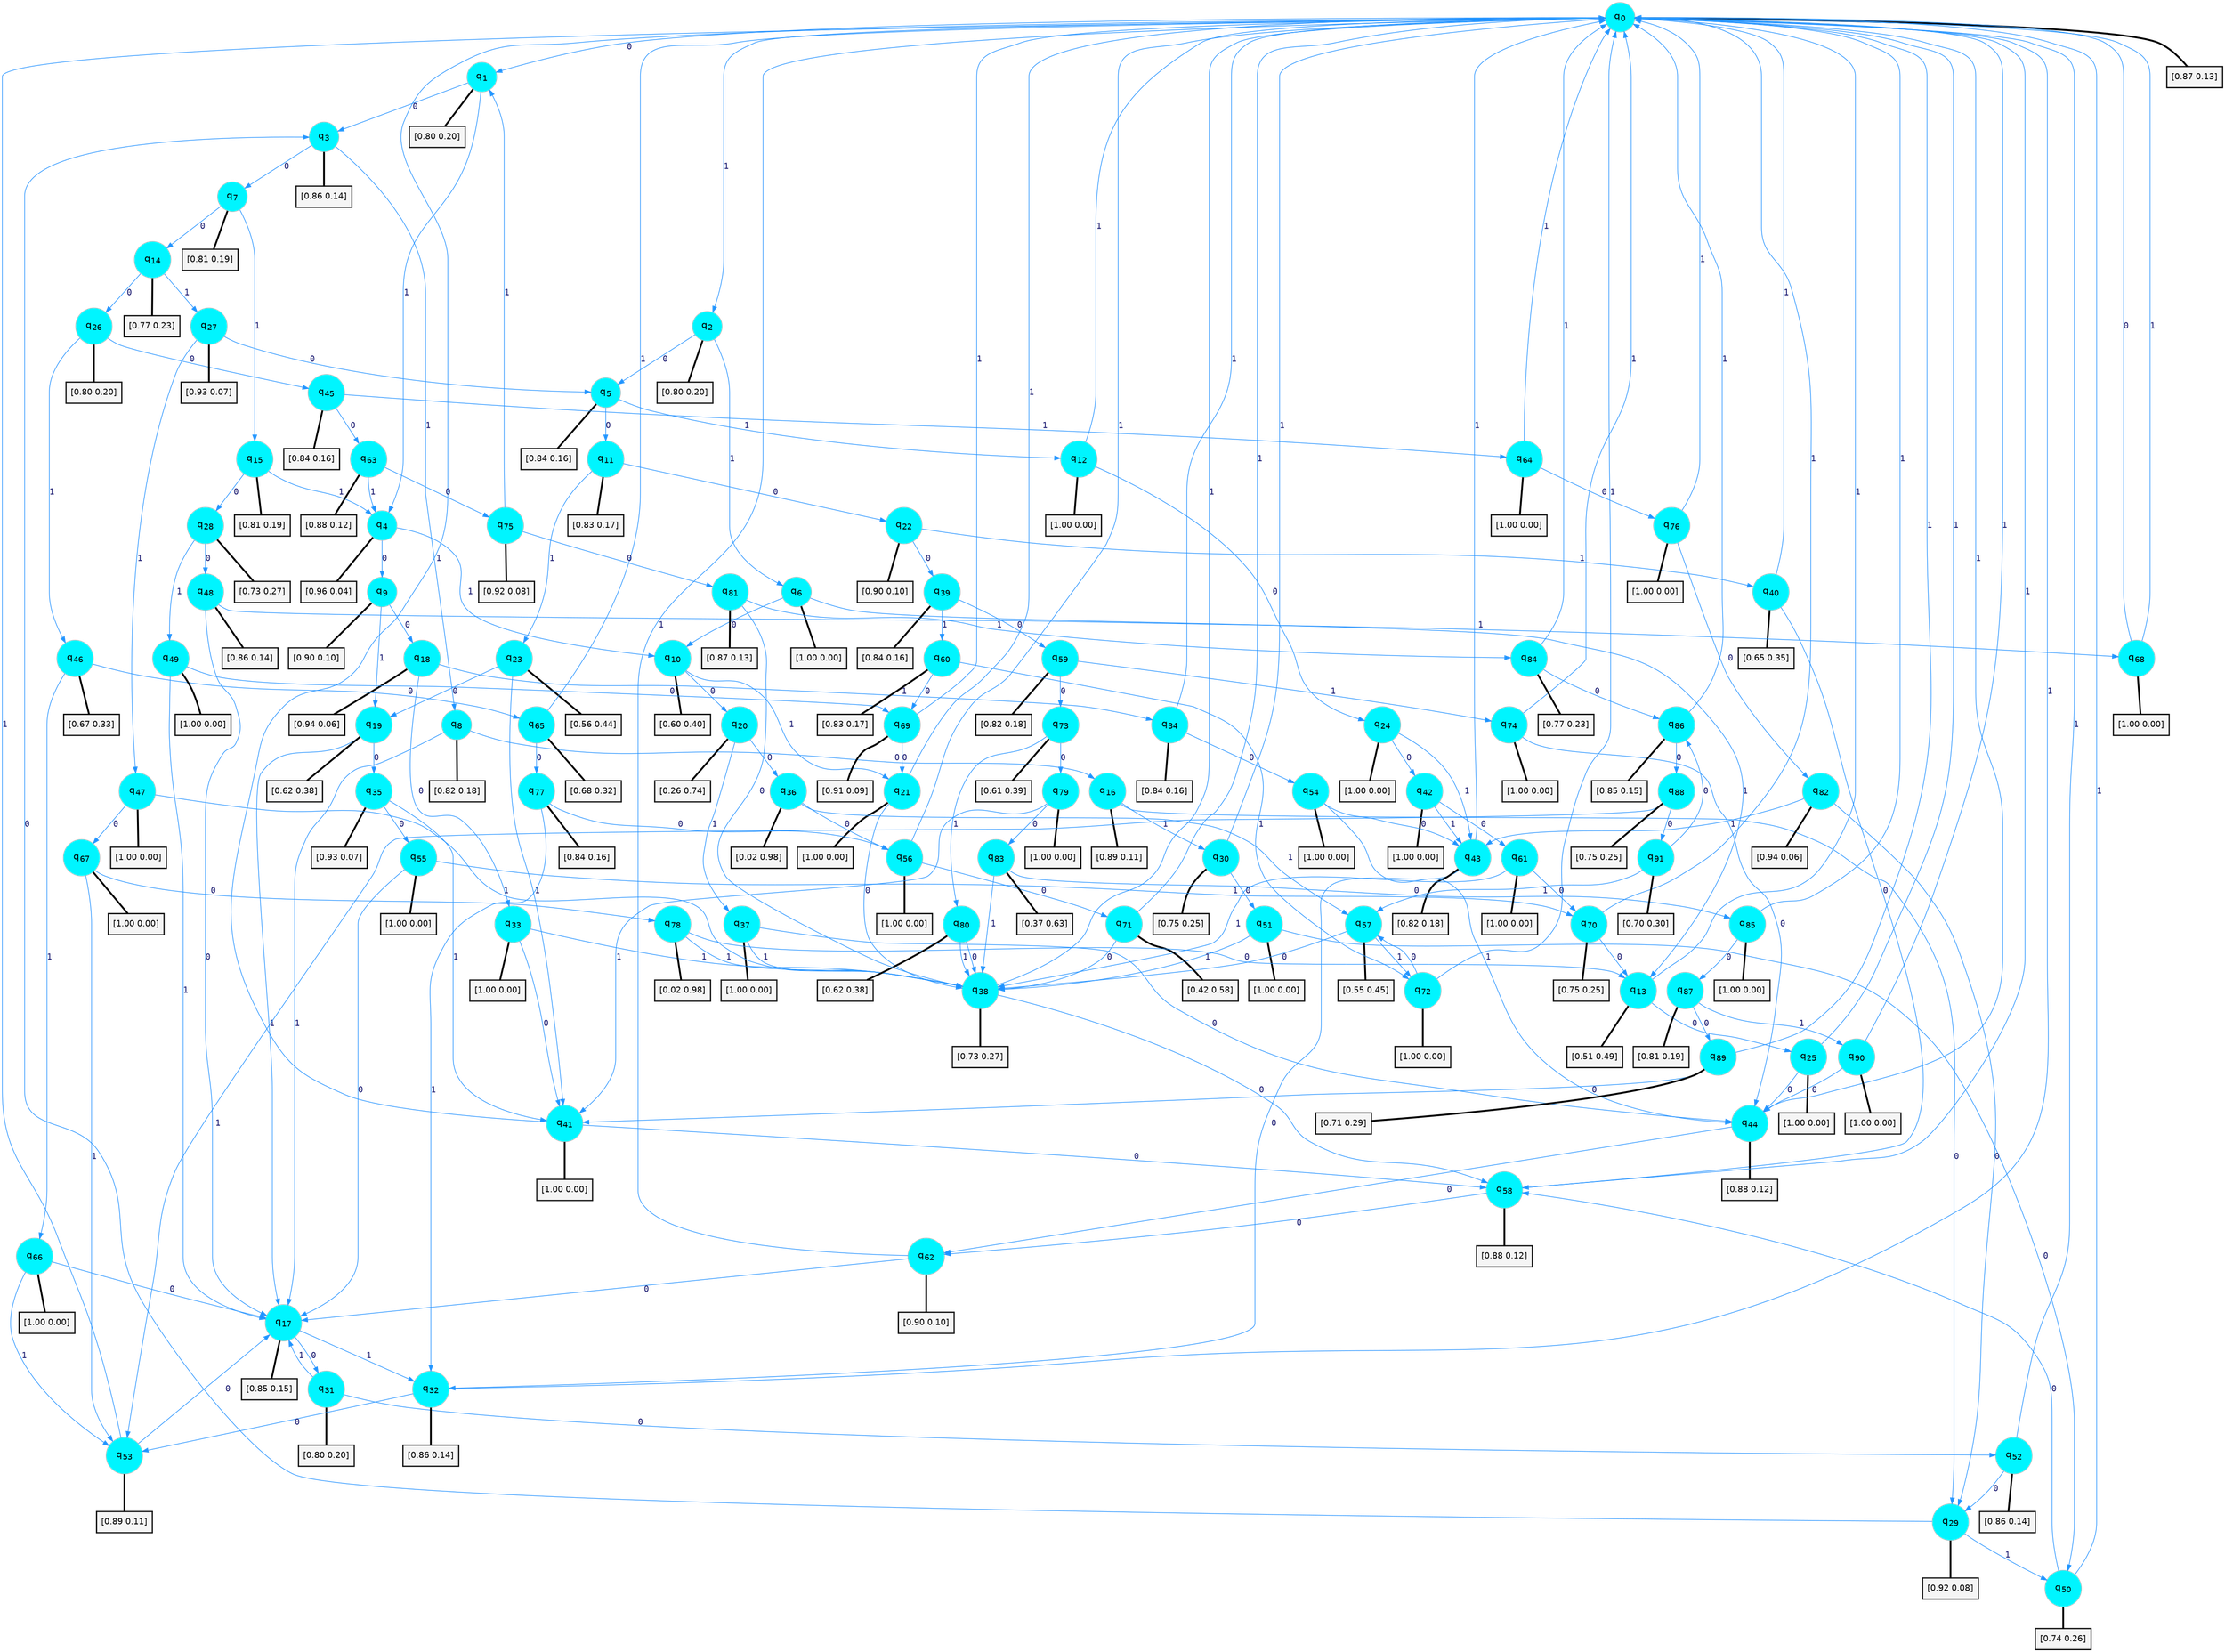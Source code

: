 digraph G {
graph [
bgcolor=transparent, dpi=300, rankdir=TD, size="40,25"];
node [
color=gray, fillcolor=turquoise1, fontcolor=black, fontname=Helvetica, fontsize=16, fontweight=bold, shape=circle, style=filled];
edge [
arrowsize=1, color=dodgerblue1, fontcolor=midnightblue, fontname=courier, fontweight=bold, penwidth=1, style=solid, weight=20];
0[label=<q<SUB>0</SUB>>];
1[label=<q<SUB>1</SUB>>];
2[label=<q<SUB>2</SUB>>];
3[label=<q<SUB>3</SUB>>];
4[label=<q<SUB>4</SUB>>];
5[label=<q<SUB>5</SUB>>];
6[label=<q<SUB>6</SUB>>];
7[label=<q<SUB>7</SUB>>];
8[label=<q<SUB>8</SUB>>];
9[label=<q<SUB>9</SUB>>];
10[label=<q<SUB>10</SUB>>];
11[label=<q<SUB>11</SUB>>];
12[label=<q<SUB>12</SUB>>];
13[label=<q<SUB>13</SUB>>];
14[label=<q<SUB>14</SUB>>];
15[label=<q<SUB>15</SUB>>];
16[label=<q<SUB>16</SUB>>];
17[label=<q<SUB>17</SUB>>];
18[label=<q<SUB>18</SUB>>];
19[label=<q<SUB>19</SUB>>];
20[label=<q<SUB>20</SUB>>];
21[label=<q<SUB>21</SUB>>];
22[label=<q<SUB>22</SUB>>];
23[label=<q<SUB>23</SUB>>];
24[label=<q<SUB>24</SUB>>];
25[label=<q<SUB>25</SUB>>];
26[label=<q<SUB>26</SUB>>];
27[label=<q<SUB>27</SUB>>];
28[label=<q<SUB>28</SUB>>];
29[label=<q<SUB>29</SUB>>];
30[label=<q<SUB>30</SUB>>];
31[label=<q<SUB>31</SUB>>];
32[label=<q<SUB>32</SUB>>];
33[label=<q<SUB>33</SUB>>];
34[label=<q<SUB>34</SUB>>];
35[label=<q<SUB>35</SUB>>];
36[label=<q<SUB>36</SUB>>];
37[label=<q<SUB>37</SUB>>];
38[label=<q<SUB>38</SUB>>];
39[label=<q<SUB>39</SUB>>];
40[label=<q<SUB>40</SUB>>];
41[label=<q<SUB>41</SUB>>];
42[label=<q<SUB>42</SUB>>];
43[label=<q<SUB>43</SUB>>];
44[label=<q<SUB>44</SUB>>];
45[label=<q<SUB>45</SUB>>];
46[label=<q<SUB>46</SUB>>];
47[label=<q<SUB>47</SUB>>];
48[label=<q<SUB>48</SUB>>];
49[label=<q<SUB>49</SUB>>];
50[label=<q<SUB>50</SUB>>];
51[label=<q<SUB>51</SUB>>];
52[label=<q<SUB>52</SUB>>];
53[label=<q<SUB>53</SUB>>];
54[label=<q<SUB>54</SUB>>];
55[label=<q<SUB>55</SUB>>];
56[label=<q<SUB>56</SUB>>];
57[label=<q<SUB>57</SUB>>];
58[label=<q<SUB>58</SUB>>];
59[label=<q<SUB>59</SUB>>];
60[label=<q<SUB>60</SUB>>];
61[label=<q<SUB>61</SUB>>];
62[label=<q<SUB>62</SUB>>];
63[label=<q<SUB>63</SUB>>];
64[label=<q<SUB>64</SUB>>];
65[label=<q<SUB>65</SUB>>];
66[label=<q<SUB>66</SUB>>];
67[label=<q<SUB>67</SUB>>];
68[label=<q<SUB>68</SUB>>];
69[label=<q<SUB>69</SUB>>];
70[label=<q<SUB>70</SUB>>];
71[label=<q<SUB>71</SUB>>];
72[label=<q<SUB>72</SUB>>];
73[label=<q<SUB>73</SUB>>];
74[label=<q<SUB>74</SUB>>];
75[label=<q<SUB>75</SUB>>];
76[label=<q<SUB>76</SUB>>];
77[label=<q<SUB>77</SUB>>];
78[label=<q<SUB>78</SUB>>];
79[label=<q<SUB>79</SUB>>];
80[label=<q<SUB>80</SUB>>];
81[label=<q<SUB>81</SUB>>];
82[label=<q<SUB>82</SUB>>];
83[label=<q<SUB>83</SUB>>];
84[label=<q<SUB>84</SUB>>];
85[label=<q<SUB>85</SUB>>];
86[label=<q<SUB>86</SUB>>];
87[label=<q<SUB>87</SUB>>];
88[label=<q<SUB>88</SUB>>];
89[label=<q<SUB>89</SUB>>];
90[label=<q<SUB>90</SUB>>];
91[label=<q<SUB>91</SUB>>];
92[label="[0.87 0.13]", shape=box,fontcolor=black, fontname=Helvetica, fontsize=14, penwidth=2, fillcolor=whitesmoke,color=black];
93[label="[0.80 0.20]", shape=box,fontcolor=black, fontname=Helvetica, fontsize=14, penwidth=2, fillcolor=whitesmoke,color=black];
94[label="[0.80 0.20]", shape=box,fontcolor=black, fontname=Helvetica, fontsize=14, penwidth=2, fillcolor=whitesmoke,color=black];
95[label="[0.86 0.14]", shape=box,fontcolor=black, fontname=Helvetica, fontsize=14, penwidth=2, fillcolor=whitesmoke,color=black];
96[label="[0.96 0.04]", shape=box,fontcolor=black, fontname=Helvetica, fontsize=14, penwidth=2, fillcolor=whitesmoke,color=black];
97[label="[0.84 0.16]", shape=box,fontcolor=black, fontname=Helvetica, fontsize=14, penwidth=2, fillcolor=whitesmoke,color=black];
98[label="[1.00 0.00]", shape=box,fontcolor=black, fontname=Helvetica, fontsize=14, penwidth=2, fillcolor=whitesmoke,color=black];
99[label="[0.81 0.19]", shape=box,fontcolor=black, fontname=Helvetica, fontsize=14, penwidth=2, fillcolor=whitesmoke,color=black];
100[label="[0.82 0.18]", shape=box,fontcolor=black, fontname=Helvetica, fontsize=14, penwidth=2, fillcolor=whitesmoke,color=black];
101[label="[0.90 0.10]", shape=box,fontcolor=black, fontname=Helvetica, fontsize=14, penwidth=2, fillcolor=whitesmoke,color=black];
102[label="[0.60 0.40]", shape=box,fontcolor=black, fontname=Helvetica, fontsize=14, penwidth=2, fillcolor=whitesmoke,color=black];
103[label="[0.83 0.17]", shape=box,fontcolor=black, fontname=Helvetica, fontsize=14, penwidth=2, fillcolor=whitesmoke,color=black];
104[label="[1.00 0.00]", shape=box,fontcolor=black, fontname=Helvetica, fontsize=14, penwidth=2, fillcolor=whitesmoke,color=black];
105[label="[0.51 0.49]", shape=box,fontcolor=black, fontname=Helvetica, fontsize=14, penwidth=2, fillcolor=whitesmoke,color=black];
106[label="[0.77 0.23]", shape=box,fontcolor=black, fontname=Helvetica, fontsize=14, penwidth=2, fillcolor=whitesmoke,color=black];
107[label="[0.81 0.19]", shape=box,fontcolor=black, fontname=Helvetica, fontsize=14, penwidth=2, fillcolor=whitesmoke,color=black];
108[label="[0.89 0.11]", shape=box,fontcolor=black, fontname=Helvetica, fontsize=14, penwidth=2, fillcolor=whitesmoke,color=black];
109[label="[0.85 0.15]", shape=box,fontcolor=black, fontname=Helvetica, fontsize=14, penwidth=2, fillcolor=whitesmoke,color=black];
110[label="[0.94 0.06]", shape=box,fontcolor=black, fontname=Helvetica, fontsize=14, penwidth=2, fillcolor=whitesmoke,color=black];
111[label="[0.62 0.38]", shape=box,fontcolor=black, fontname=Helvetica, fontsize=14, penwidth=2, fillcolor=whitesmoke,color=black];
112[label="[0.26 0.74]", shape=box,fontcolor=black, fontname=Helvetica, fontsize=14, penwidth=2, fillcolor=whitesmoke,color=black];
113[label="[1.00 0.00]", shape=box,fontcolor=black, fontname=Helvetica, fontsize=14, penwidth=2, fillcolor=whitesmoke,color=black];
114[label="[0.90 0.10]", shape=box,fontcolor=black, fontname=Helvetica, fontsize=14, penwidth=2, fillcolor=whitesmoke,color=black];
115[label="[0.56 0.44]", shape=box,fontcolor=black, fontname=Helvetica, fontsize=14, penwidth=2, fillcolor=whitesmoke,color=black];
116[label="[1.00 0.00]", shape=box,fontcolor=black, fontname=Helvetica, fontsize=14, penwidth=2, fillcolor=whitesmoke,color=black];
117[label="[1.00 0.00]", shape=box,fontcolor=black, fontname=Helvetica, fontsize=14, penwidth=2, fillcolor=whitesmoke,color=black];
118[label="[0.80 0.20]", shape=box,fontcolor=black, fontname=Helvetica, fontsize=14, penwidth=2, fillcolor=whitesmoke,color=black];
119[label="[0.93 0.07]", shape=box,fontcolor=black, fontname=Helvetica, fontsize=14, penwidth=2, fillcolor=whitesmoke,color=black];
120[label="[0.73 0.27]", shape=box,fontcolor=black, fontname=Helvetica, fontsize=14, penwidth=2, fillcolor=whitesmoke,color=black];
121[label="[0.92 0.08]", shape=box,fontcolor=black, fontname=Helvetica, fontsize=14, penwidth=2, fillcolor=whitesmoke,color=black];
122[label="[0.75 0.25]", shape=box,fontcolor=black, fontname=Helvetica, fontsize=14, penwidth=2, fillcolor=whitesmoke,color=black];
123[label="[0.80 0.20]", shape=box,fontcolor=black, fontname=Helvetica, fontsize=14, penwidth=2, fillcolor=whitesmoke,color=black];
124[label="[0.86 0.14]", shape=box,fontcolor=black, fontname=Helvetica, fontsize=14, penwidth=2, fillcolor=whitesmoke,color=black];
125[label="[1.00 0.00]", shape=box,fontcolor=black, fontname=Helvetica, fontsize=14, penwidth=2, fillcolor=whitesmoke,color=black];
126[label="[0.84 0.16]", shape=box,fontcolor=black, fontname=Helvetica, fontsize=14, penwidth=2, fillcolor=whitesmoke,color=black];
127[label="[0.93 0.07]", shape=box,fontcolor=black, fontname=Helvetica, fontsize=14, penwidth=2, fillcolor=whitesmoke,color=black];
128[label="[0.02 0.98]", shape=box,fontcolor=black, fontname=Helvetica, fontsize=14, penwidth=2, fillcolor=whitesmoke,color=black];
129[label="[1.00 0.00]", shape=box,fontcolor=black, fontname=Helvetica, fontsize=14, penwidth=2, fillcolor=whitesmoke,color=black];
130[label="[0.73 0.27]", shape=box,fontcolor=black, fontname=Helvetica, fontsize=14, penwidth=2, fillcolor=whitesmoke,color=black];
131[label="[0.84 0.16]", shape=box,fontcolor=black, fontname=Helvetica, fontsize=14, penwidth=2, fillcolor=whitesmoke,color=black];
132[label="[0.65 0.35]", shape=box,fontcolor=black, fontname=Helvetica, fontsize=14, penwidth=2, fillcolor=whitesmoke,color=black];
133[label="[1.00 0.00]", shape=box,fontcolor=black, fontname=Helvetica, fontsize=14, penwidth=2, fillcolor=whitesmoke,color=black];
134[label="[1.00 0.00]", shape=box,fontcolor=black, fontname=Helvetica, fontsize=14, penwidth=2, fillcolor=whitesmoke,color=black];
135[label="[0.82 0.18]", shape=box,fontcolor=black, fontname=Helvetica, fontsize=14, penwidth=2, fillcolor=whitesmoke,color=black];
136[label="[0.88 0.12]", shape=box,fontcolor=black, fontname=Helvetica, fontsize=14, penwidth=2, fillcolor=whitesmoke,color=black];
137[label="[0.84 0.16]", shape=box,fontcolor=black, fontname=Helvetica, fontsize=14, penwidth=2, fillcolor=whitesmoke,color=black];
138[label="[0.67 0.33]", shape=box,fontcolor=black, fontname=Helvetica, fontsize=14, penwidth=2, fillcolor=whitesmoke,color=black];
139[label="[1.00 0.00]", shape=box,fontcolor=black, fontname=Helvetica, fontsize=14, penwidth=2, fillcolor=whitesmoke,color=black];
140[label="[0.86 0.14]", shape=box,fontcolor=black, fontname=Helvetica, fontsize=14, penwidth=2, fillcolor=whitesmoke,color=black];
141[label="[1.00 0.00]", shape=box,fontcolor=black, fontname=Helvetica, fontsize=14, penwidth=2, fillcolor=whitesmoke,color=black];
142[label="[0.74 0.26]", shape=box,fontcolor=black, fontname=Helvetica, fontsize=14, penwidth=2, fillcolor=whitesmoke,color=black];
143[label="[1.00 0.00]", shape=box,fontcolor=black, fontname=Helvetica, fontsize=14, penwidth=2, fillcolor=whitesmoke,color=black];
144[label="[0.86 0.14]", shape=box,fontcolor=black, fontname=Helvetica, fontsize=14, penwidth=2, fillcolor=whitesmoke,color=black];
145[label="[0.89 0.11]", shape=box,fontcolor=black, fontname=Helvetica, fontsize=14, penwidth=2, fillcolor=whitesmoke,color=black];
146[label="[1.00 0.00]", shape=box,fontcolor=black, fontname=Helvetica, fontsize=14, penwidth=2, fillcolor=whitesmoke,color=black];
147[label="[1.00 0.00]", shape=box,fontcolor=black, fontname=Helvetica, fontsize=14, penwidth=2, fillcolor=whitesmoke,color=black];
148[label="[1.00 0.00]", shape=box,fontcolor=black, fontname=Helvetica, fontsize=14, penwidth=2, fillcolor=whitesmoke,color=black];
149[label="[0.55 0.45]", shape=box,fontcolor=black, fontname=Helvetica, fontsize=14, penwidth=2, fillcolor=whitesmoke,color=black];
150[label="[0.88 0.12]", shape=box,fontcolor=black, fontname=Helvetica, fontsize=14, penwidth=2, fillcolor=whitesmoke,color=black];
151[label="[0.82 0.18]", shape=box,fontcolor=black, fontname=Helvetica, fontsize=14, penwidth=2, fillcolor=whitesmoke,color=black];
152[label="[0.83 0.17]", shape=box,fontcolor=black, fontname=Helvetica, fontsize=14, penwidth=2, fillcolor=whitesmoke,color=black];
153[label="[1.00 0.00]", shape=box,fontcolor=black, fontname=Helvetica, fontsize=14, penwidth=2, fillcolor=whitesmoke,color=black];
154[label="[0.90 0.10]", shape=box,fontcolor=black, fontname=Helvetica, fontsize=14, penwidth=2, fillcolor=whitesmoke,color=black];
155[label="[0.88 0.12]", shape=box,fontcolor=black, fontname=Helvetica, fontsize=14, penwidth=2, fillcolor=whitesmoke,color=black];
156[label="[1.00 0.00]", shape=box,fontcolor=black, fontname=Helvetica, fontsize=14, penwidth=2, fillcolor=whitesmoke,color=black];
157[label="[0.68 0.32]", shape=box,fontcolor=black, fontname=Helvetica, fontsize=14, penwidth=2, fillcolor=whitesmoke,color=black];
158[label="[1.00 0.00]", shape=box,fontcolor=black, fontname=Helvetica, fontsize=14, penwidth=2, fillcolor=whitesmoke,color=black];
159[label="[1.00 0.00]", shape=box,fontcolor=black, fontname=Helvetica, fontsize=14, penwidth=2, fillcolor=whitesmoke,color=black];
160[label="[1.00 0.00]", shape=box,fontcolor=black, fontname=Helvetica, fontsize=14, penwidth=2, fillcolor=whitesmoke,color=black];
161[label="[0.91 0.09]", shape=box,fontcolor=black, fontname=Helvetica, fontsize=14, penwidth=2, fillcolor=whitesmoke,color=black];
162[label="[0.75 0.25]", shape=box,fontcolor=black, fontname=Helvetica, fontsize=14, penwidth=2, fillcolor=whitesmoke,color=black];
163[label="[0.42 0.58]", shape=box,fontcolor=black, fontname=Helvetica, fontsize=14, penwidth=2, fillcolor=whitesmoke,color=black];
164[label="[1.00 0.00]", shape=box,fontcolor=black, fontname=Helvetica, fontsize=14, penwidth=2, fillcolor=whitesmoke,color=black];
165[label="[0.61 0.39]", shape=box,fontcolor=black, fontname=Helvetica, fontsize=14, penwidth=2, fillcolor=whitesmoke,color=black];
166[label="[1.00 0.00]", shape=box,fontcolor=black, fontname=Helvetica, fontsize=14, penwidth=2, fillcolor=whitesmoke,color=black];
167[label="[0.92 0.08]", shape=box,fontcolor=black, fontname=Helvetica, fontsize=14, penwidth=2, fillcolor=whitesmoke,color=black];
168[label="[1.00 0.00]", shape=box,fontcolor=black, fontname=Helvetica, fontsize=14, penwidth=2, fillcolor=whitesmoke,color=black];
169[label="[0.84 0.16]", shape=box,fontcolor=black, fontname=Helvetica, fontsize=14, penwidth=2, fillcolor=whitesmoke,color=black];
170[label="[0.02 0.98]", shape=box,fontcolor=black, fontname=Helvetica, fontsize=14, penwidth=2, fillcolor=whitesmoke,color=black];
171[label="[1.00 0.00]", shape=box,fontcolor=black, fontname=Helvetica, fontsize=14, penwidth=2, fillcolor=whitesmoke,color=black];
172[label="[0.62 0.38]", shape=box,fontcolor=black, fontname=Helvetica, fontsize=14, penwidth=2, fillcolor=whitesmoke,color=black];
173[label="[0.87 0.13]", shape=box,fontcolor=black, fontname=Helvetica, fontsize=14, penwidth=2, fillcolor=whitesmoke,color=black];
174[label="[0.94 0.06]", shape=box,fontcolor=black, fontname=Helvetica, fontsize=14, penwidth=2, fillcolor=whitesmoke,color=black];
175[label="[0.37 0.63]", shape=box,fontcolor=black, fontname=Helvetica, fontsize=14, penwidth=2, fillcolor=whitesmoke,color=black];
176[label="[0.77 0.23]", shape=box,fontcolor=black, fontname=Helvetica, fontsize=14, penwidth=2, fillcolor=whitesmoke,color=black];
177[label="[1.00 0.00]", shape=box,fontcolor=black, fontname=Helvetica, fontsize=14, penwidth=2, fillcolor=whitesmoke,color=black];
178[label="[0.85 0.15]", shape=box,fontcolor=black, fontname=Helvetica, fontsize=14, penwidth=2, fillcolor=whitesmoke,color=black];
179[label="[0.81 0.19]", shape=box,fontcolor=black, fontname=Helvetica, fontsize=14, penwidth=2, fillcolor=whitesmoke,color=black];
180[label="[0.75 0.25]", shape=box,fontcolor=black, fontname=Helvetica, fontsize=14, penwidth=2, fillcolor=whitesmoke,color=black];
181[label="[0.71 0.29]", shape=box,fontcolor=black, fontname=Helvetica, fontsize=14, penwidth=2, fillcolor=whitesmoke,color=black];
182[label="[1.00 0.00]", shape=box,fontcolor=black, fontname=Helvetica, fontsize=14, penwidth=2, fillcolor=whitesmoke,color=black];
183[label="[0.70 0.30]", shape=box,fontcolor=black, fontname=Helvetica, fontsize=14, penwidth=2, fillcolor=whitesmoke,color=black];
0->1 [label=0];
0->2 [label=1];
0->92 [arrowhead=none, penwidth=3,color=black];
1->3 [label=0];
1->4 [label=1];
1->93 [arrowhead=none, penwidth=3,color=black];
2->5 [label=0];
2->6 [label=1];
2->94 [arrowhead=none, penwidth=3,color=black];
3->7 [label=0];
3->8 [label=1];
3->95 [arrowhead=none, penwidth=3,color=black];
4->9 [label=0];
4->10 [label=1];
4->96 [arrowhead=none, penwidth=3,color=black];
5->11 [label=0];
5->12 [label=1];
5->97 [arrowhead=none, penwidth=3,color=black];
6->10 [label=0];
6->13 [label=1];
6->98 [arrowhead=none, penwidth=3,color=black];
7->14 [label=0];
7->15 [label=1];
7->99 [arrowhead=none, penwidth=3,color=black];
8->16 [label=0];
8->17 [label=1];
8->100 [arrowhead=none, penwidth=3,color=black];
9->18 [label=0];
9->19 [label=1];
9->101 [arrowhead=none, penwidth=3,color=black];
10->20 [label=0];
10->21 [label=1];
10->102 [arrowhead=none, penwidth=3,color=black];
11->22 [label=0];
11->23 [label=1];
11->103 [arrowhead=none, penwidth=3,color=black];
12->24 [label=0];
12->0 [label=1];
12->104 [arrowhead=none, penwidth=3,color=black];
13->25 [label=0];
13->0 [label=1];
13->105 [arrowhead=none, penwidth=3,color=black];
14->26 [label=0];
14->27 [label=1];
14->106 [arrowhead=none, penwidth=3,color=black];
15->28 [label=0];
15->4 [label=1];
15->107 [arrowhead=none, penwidth=3,color=black];
16->29 [label=0];
16->30 [label=1];
16->108 [arrowhead=none, penwidth=3,color=black];
17->31 [label=0];
17->32 [label=1];
17->109 [arrowhead=none, penwidth=3,color=black];
18->33 [label=0];
18->34 [label=1];
18->110 [arrowhead=none, penwidth=3,color=black];
19->35 [label=0];
19->17 [label=1];
19->111 [arrowhead=none, penwidth=3,color=black];
20->36 [label=0];
20->37 [label=1];
20->112 [arrowhead=none, penwidth=3,color=black];
21->38 [label=0];
21->0 [label=1];
21->113 [arrowhead=none, penwidth=3,color=black];
22->39 [label=0];
22->40 [label=1];
22->114 [arrowhead=none, penwidth=3,color=black];
23->19 [label=0];
23->41 [label=1];
23->115 [arrowhead=none, penwidth=3,color=black];
24->42 [label=0];
24->43 [label=1];
24->116 [arrowhead=none, penwidth=3,color=black];
25->44 [label=0];
25->0 [label=1];
25->117 [arrowhead=none, penwidth=3,color=black];
26->45 [label=0];
26->46 [label=1];
26->118 [arrowhead=none, penwidth=3,color=black];
27->5 [label=0];
27->47 [label=1];
27->119 [arrowhead=none, penwidth=3,color=black];
28->48 [label=0];
28->49 [label=1];
28->120 [arrowhead=none, penwidth=3,color=black];
29->3 [label=0];
29->50 [label=1];
29->121 [arrowhead=none, penwidth=3,color=black];
30->51 [label=0];
30->0 [label=1];
30->122 [arrowhead=none, penwidth=3,color=black];
31->52 [label=0];
31->17 [label=1];
31->123 [arrowhead=none, penwidth=3,color=black];
32->53 [label=0];
32->0 [label=1];
32->124 [arrowhead=none, penwidth=3,color=black];
33->41 [label=0];
33->38 [label=1];
33->125 [arrowhead=none, penwidth=3,color=black];
34->54 [label=0];
34->0 [label=1];
34->126 [arrowhead=none, penwidth=3,color=black];
35->55 [label=0];
35->41 [label=1];
35->127 [arrowhead=none, penwidth=3,color=black];
36->56 [label=0];
36->57 [label=1];
36->128 [arrowhead=none, penwidth=3,color=black];
37->44 [label=0];
37->38 [label=1];
37->129 [arrowhead=none, penwidth=3,color=black];
38->58 [label=0];
38->0 [label=1];
38->130 [arrowhead=none, penwidth=3,color=black];
39->59 [label=0];
39->60 [label=1];
39->131 [arrowhead=none, penwidth=3,color=black];
40->58 [label=0];
40->0 [label=1];
40->132 [arrowhead=none, penwidth=3,color=black];
41->58 [label=0];
41->0 [label=1];
41->133 [arrowhead=none, penwidth=3,color=black];
42->61 [label=0];
42->43 [label=1];
42->134 [arrowhead=none, penwidth=3,color=black];
43->32 [label=0];
43->0 [label=1];
43->135 [arrowhead=none, penwidth=3,color=black];
44->62 [label=0];
44->0 [label=1];
44->136 [arrowhead=none, penwidth=3,color=black];
45->63 [label=0];
45->64 [label=1];
45->137 [arrowhead=none, penwidth=3,color=black];
46->65 [label=0];
46->66 [label=1];
46->138 [arrowhead=none, penwidth=3,color=black];
47->67 [label=0];
47->38 [label=1];
47->139 [arrowhead=none, penwidth=3,color=black];
48->17 [label=0];
48->68 [label=1];
48->140 [arrowhead=none, penwidth=3,color=black];
49->69 [label=0];
49->17 [label=1];
49->141 [arrowhead=none, penwidth=3,color=black];
50->58 [label=0];
50->0 [label=1];
50->142 [arrowhead=none, penwidth=3,color=black];
51->50 [label=0];
51->38 [label=1];
51->143 [arrowhead=none, penwidth=3,color=black];
52->29 [label=0];
52->0 [label=1];
52->144 [arrowhead=none, penwidth=3,color=black];
53->17 [label=0];
53->0 [label=1];
53->145 [arrowhead=none, penwidth=3,color=black];
54->43 [label=0];
54->44 [label=1];
54->146 [arrowhead=none, penwidth=3,color=black];
55->17 [label=0];
55->70 [label=1];
55->147 [arrowhead=none, penwidth=3,color=black];
56->71 [label=0];
56->0 [label=1];
56->148 [arrowhead=none, penwidth=3,color=black];
57->38 [label=0];
57->72 [label=1];
57->149 [arrowhead=none, penwidth=3,color=black];
58->62 [label=0];
58->0 [label=1];
58->150 [arrowhead=none, penwidth=3,color=black];
59->73 [label=0];
59->74 [label=1];
59->151 [arrowhead=none, penwidth=3,color=black];
60->69 [label=0];
60->72 [label=1];
60->152 [arrowhead=none, penwidth=3,color=black];
61->70 [label=0];
61->38 [label=1];
61->153 [arrowhead=none, penwidth=3,color=black];
62->17 [label=0];
62->0 [label=1];
62->154 [arrowhead=none, penwidth=3,color=black];
63->75 [label=0];
63->4 [label=1];
63->155 [arrowhead=none, penwidth=3,color=black];
64->76 [label=0];
64->0 [label=1];
64->156 [arrowhead=none, penwidth=3,color=black];
65->77 [label=0];
65->0 [label=1];
65->157 [arrowhead=none, penwidth=3,color=black];
66->17 [label=0];
66->53 [label=1];
66->158 [arrowhead=none, penwidth=3,color=black];
67->78 [label=0];
67->53 [label=1];
67->159 [arrowhead=none, penwidth=3,color=black];
68->0 [label=0];
68->0 [label=1];
68->160 [arrowhead=none, penwidth=3,color=black];
69->21 [label=0];
69->0 [label=1];
69->161 [arrowhead=none, penwidth=3,color=black];
70->13 [label=0];
70->0 [label=1];
70->162 [arrowhead=none, penwidth=3,color=black];
71->38 [label=0];
71->0 [label=1];
71->163 [arrowhead=none, penwidth=3,color=black];
72->57 [label=0];
72->0 [label=1];
72->164 [arrowhead=none, penwidth=3,color=black];
73->79 [label=0];
73->80 [label=1];
73->165 [arrowhead=none, penwidth=3,color=black];
74->44 [label=0];
74->0 [label=1];
74->166 [arrowhead=none, penwidth=3,color=black];
75->81 [label=0];
75->1 [label=1];
75->167 [arrowhead=none, penwidth=3,color=black];
76->82 [label=0];
76->0 [label=1];
76->168 [arrowhead=none, penwidth=3,color=black];
77->56 [label=0];
77->32 [label=1];
77->169 [arrowhead=none, penwidth=3,color=black];
78->13 [label=0];
78->38 [label=1];
78->170 [arrowhead=none, penwidth=3,color=black];
79->83 [label=0];
79->41 [label=1];
79->171 [arrowhead=none, penwidth=3,color=black];
80->38 [label=0];
80->38 [label=1];
80->172 [arrowhead=none, penwidth=3,color=black];
81->38 [label=0];
81->84 [label=1];
81->173 [arrowhead=none, penwidth=3,color=black];
82->29 [label=0];
82->43 [label=1];
82->174 [arrowhead=none, penwidth=3,color=black];
83->85 [label=0];
83->38 [label=1];
83->175 [arrowhead=none, penwidth=3,color=black];
84->86 [label=0];
84->0 [label=1];
84->176 [arrowhead=none, penwidth=3,color=black];
85->87 [label=0];
85->0 [label=1];
85->177 [arrowhead=none, penwidth=3,color=black];
86->88 [label=0];
86->0 [label=1];
86->178 [arrowhead=none, penwidth=3,color=black];
87->89 [label=0];
87->90 [label=1];
87->179 [arrowhead=none, penwidth=3,color=black];
88->91 [label=0];
88->53 [label=1];
88->180 [arrowhead=none, penwidth=3,color=black];
89->41 [label=0];
89->0 [label=1];
89->181 [arrowhead=none, penwidth=3,color=black];
90->44 [label=0];
90->0 [label=1];
90->182 [arrowhead=none, penwidth=3,color=black];
91->86 [label=0];
91->57 [label=1];
91->183 [arrowhead=none, penwidth=3,color=black];
}
